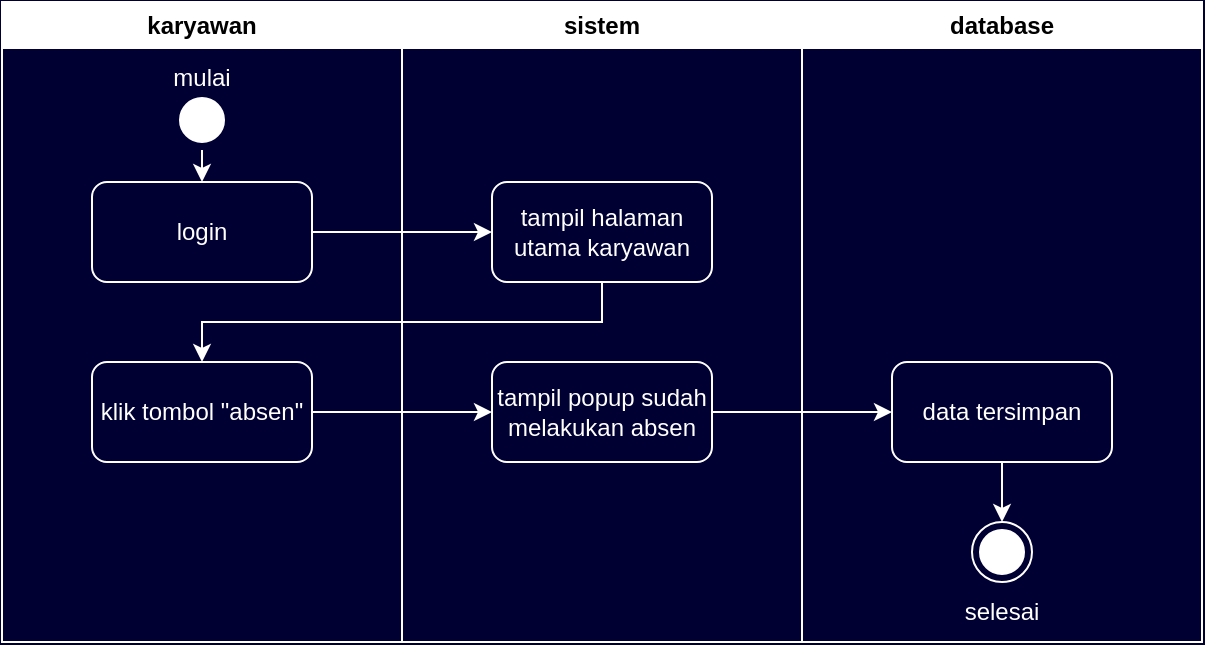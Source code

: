 <mxfile version="24.6.4" type="github">
  <diagram name="Page-1" id="ECfqhMdYsTGhDupP8DMw">
    <mxGraphModel dx="832" dy="491" grid="1" gridSize="10" guides="1" tooltips="1" connect="1" arrows="1" fold="1" page="1" pageScale="1" pageWidth="850" pageHeight="1100" background="#000033" math="0" shadow="0">
      <root>
        <mxCell id="0" />
        <mxCell id="1" parent="0" />
        <mxCell id="JeecCPmfl_9dhccnoxLs-1" value="karyawan" style="swimlane;whiteSpace=wrap;html=1;strokeColor=#FFFFFF;" vertex="1" parent="1">
          <mxGeometry x="100" y="410" width="200" height="320" as="geometry" />
        </mxCell>
        <mxCell id="JeecCPmfl_9dhccnoxLs-12" style="edgeStyle=orthogonalEdgeStyle;rounded=0;orthogonalLoop=1;jettySize=auto;html=1;exitX=0.5;exitY=1;exitDx=0;exitDy=0;entryX=0.5;entryY=0;entryDx=0;entryDy=0;strokeColor=#FFFFFF;" edge="1" parent="JeecCPmfl_9dhccnoxLs-1" source="JeecCPmfl_9dhccnoxLs-4" target="JeecCPmfl_9dhccnoxLs-7">
          <mxGeometry relative="1" as="geometry" />
        </mxCell>
        <mxCell id="JeecCPmfl_9dhccnoxLs-4" value="" style="ellipse;html=1;shape=startState;fillColor=#FFFFFF;strokeColor=#FFFFFF;" vertex="1" parent="JeecCPmfl_9dhccnoxLs-1">
          <mxGeometry x="85" y="44" width="30" height="30" as="geometry" />
        </mxCell>
        <mxCell id="JeecCPmfl_9dhccnoxLs-7" value="&lt;font color=&quot;#ffffff&quot;&gt;login&lt;/font&gt;" style="html=1;whiteSpace=wrap;fillColor=none;strokeColor=#FFFFFF;rounded=1;glass=0;" vertex="1" parent="JeecCPmfl_9dhccnoxLs-1">
          <mxGeometry x="45" y="90" width="110" height="50" as="geometry" />
        </mxCell>
        <mxCell id="JeecCPmfl_9dhccnoxLs-9" value="&lt;font color=&quot;#ffffff&quot;&gt;klik tombol &quot;absen&quot;&lt;/font&gt;" style="html=1;whiteSpace=wrap;fillColor=none;strokeColor=#FFFFFF;rounded=1;glass=0;" vertex="1" parent="JeecCPmfl_9dhccnoxLs-1">
          <mxGeometry x="45" y="180" width="110" height="50" as="geometry" />
        </mxCell>
        <mxCell id="JeecCPmfl_9dhccnoxLs-19" value="&lt;font color=&quot;#ffffff&quot;&gt;mulai&lt;/font&gt;" style="text;html=1;align=center;verticalAlign=middle;whiteSpace=wrap;rounded=0;" vertex="1" parent="JeecCPmfl_9dhccnoxLs-1">
          <mxGeometry x="70" y="23" width="60" height="30" as="geometry" />
        </mxCell>
        <mxCell id="JeecCPmfl_9dhccnoxLs-2" value="sistem" style="swimlane;whiteSpace=wrap;html=1;strokeColor=#FFFFFF;" vertex="1" parent="1">
          <mxGeometry x="300" y="410" width="200" height="320" as="geometry" />
        </mxCell>
        <mxCell id="JeecCPmfl_9dhccnoxLs-8" value="&lt;font color=&quot;#ffffff&quot;&gt;tampil halaman utama karyawan&lt;/font&gt;" style="html=1;whiteSpace=wrap;fillColor=none;strokeColor=#FFFFFF;rounded=1;glass=0;" vertex="1" parent="JeecCPmfl_9dhccnoxLs-2">
          <mxGeometry x="45" y="90" width="110" height="50" as="geometry" />
        </mxCell>
        <mxCell id="JeecCPmfl_9dhccnoxLs-11" value="&lt;font color=&quot;#ffffff&quot;&gt;tampil popup sudah melakukan absen&lt;/font&gt;" style="html=1;whiteSpace=wrap;fillColor=none;strokeColor=#FFFFFF;rounded=1;glass=0;" vertex="1" parent="JeecCPmfl_9dhccnoxLs-2">
          <mxGeometry x="45" y="180" width="110" height="50" as="geometry" />
        </mxCell>
        <mxCell id="JeecCPmfl_9dhccnoxLs-3" value="database" style="swimlane;whiteSpace=wrap;html=1;strokeColor=#FFFFFF;" vertex="1" parent="1">
          <mxGeometry x="500" y="410" width="200" height="320" as="geometry" />
        </mxCell>
        <mxCell id="JeecCPmfl_9dhccnoxLs-6" value="" style="ellipse;html=1;shape=endState;fillColor=#FFFFFF;strokeColor=#FFFFFF;" vertex="1" parent="JeecCPmfl_9dhccnoxLs-3">
          <mxGeometry x="85" y="260" width="30" height="30" as="geometry" />
        </mxCell>
        <mxCell id="JeecCPmfl_9dhccnoxLs-18" style="edgeStyle=orthogonalEdgeStyle;rounded=0;orthogonalLoop=1;jettySize=auto;html=1;exitX=0.5;exitY=1;exitDx=0;exitDy=0;entryX=0.5;entryY=0;entryDx=0;entryDy=0;strokeColor=#FFFFFF;" edge="1" parent="JeecCPmfl_9dhccnoxLs-3" source="JeecCPmfl_9dhccnoxLs-10" target="JeecCPmfl_9dhccnoxLs-6">
          <mxGeometry relative="1" as="geometry" />
        </mxCell>
        <mxCell id="JeecCPmfl_9dhccnoxLs-10" value="&lt;font color=&quot;#ffffff&quot;&gt;data tersimpan&lt;/font&gt;" style="html=1;whiteSpace=wrap;fillColor=none;strokeColor=#FFFFFF;rounded=1;glass=0;" vertex="1" parent="JeecCPmfl_9dhccnoxLs-3">
          <mxGeometry x="45" y="180" width="110" height="50" as="geometry" />
        </mxCell>
        <mxCell id="JeecCPmfl_9dhccnoxLs-20" value="&lt;font color=&quot;#ffffff&quot;&gt;selesai&lt;/font&gt;" style="text;html=1;align=center;verticalAlign=middle;whiteSpace=wrap;rounded=0;" vertex="1" parent="JeecCPmfl_9dhccnoxLs-3">
          <mxGeometry x="70" y="290" width="60" height="30" as="geometry" />
        </mxCell>
        <mxCell id="JeecCPmfl_9dhccnoxLs-14" style="edgeStyle=orthogonalEdgeStyle;rounded=0;orthogonalLoop=1;jettySize=auto;html=1;exitX=1;exitY=0.5;exitDx=0;exitDy=0;entryX=0;entryY=0.5;entryDx=0;entryDy=0;strokeColor=#FFFFFF;" edge="1" parent="1" source="JeecCPmfl_9dhccnoxLs-7" target="JeecCPmfl_9dhccnoxLs-8">
          <mxGeometry relative="1" as="geometry" />
        </mxCell>
        <mxCell id="JeecCPmfl_9dhccnoxLs-15" style="edgeStyle=orthogonalEdgeStyle;rounded=0;orthogonalLoop=1;jettySize=auto;html=1;exitX=0.5;exitY=1;exitDx=0;exitDy=0;entryX=0.5;entryY=0;entryDx=0;entryDy=0;strokeColor=#FFFFFF;" edge="1" parent="1" source="JeecCPmfl_9dhccnoxLs-8" target="JeecCPmfl_9dhccnoxLs-9">
          <mxGeometry relative="1" as="geometry" />
        </mxCell>
        <mxCell id="JeecCPmfl_9dhccnoxLs-16" style="edgeStyle=orthogonalEdgeStyle;rounded=0;orthogonalLoop=1;jettySize=auto;html=1;exitX=1;exitY=0.5;exitDx=0;exitDy=0;entryX=0;entryY=0.5;entryDx=0;entryDy=0;strokeColor=#FFFFFF;" edge="1" parent="1" source="JeecCPmfl_9dhccnoxLs-9" target="JeecCPmfl_9dhccnoxLs-11">
          <mxGeometry relative="1" as="geometry" />
        </mxCell>
        <mxCell id="JeecCPmfl_9dhccnoxLs-17" style="edgeStyle=orthogonalEdgeStyle;rounded=0;orthogonalLoop=1;jettySize=auto;html=1;exitX=1;exitY=0.5;exitDx=0;exitDy=0;entryX=0;entryY=0.5;entryDx=0;entryDy=0;strokeColor=#FFFFFF;" edge="1" parent="1" source="JeecCPmfl_9dhccnoxLs-11" target="JeecCPmfl_9dhccnoxLs-10">
          <mxGeometry relative="1" as="geometry" />
        </mxCell>
      </root>
    </mxGraphModel>
  </diagram>
</mxfile>
